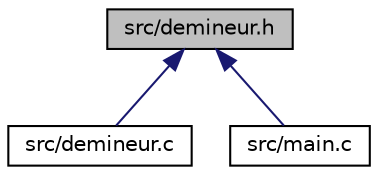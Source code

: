 digraph "src/demineur.h"
{
 // LATEX_PDF_SIZE
  edge [fontname="Helvetica",fontsize="10",labelfontname="Helvetica",labelfontsize="10"];
  node [fontname="Helvetica",fontsize="10",shape=record];
  Node1 [label="src/demineur.h",height=0.2,width=0.4,color="black", fillcolor="grey75", style="filled", fontcolor="black",tooltip="Fichier d'entête des fonctions de chaine de caractères."];
  Node1 -> Node2 [dir="back",color="midnightblue",fontsize="10",style="solid"];
  Node2 [label="src/demineur.c",height=0.2,width=0.4,color="black", fillcolor="white", style="filled",URL="$demineur_8c.html",tooltip="fichier d'entête (fonctions) fonctions pour les chaines de caractères"];
  Node1 -> Node3 [dir="back",color="midnightblue",fontsize="10",style="solid"];
  Node3 [label="src/main.c",height=0.2,width=0.4,color="black", fillcolor="white", style="filled",URL="$main_8c.html",tooltip="main du TP"];
}
